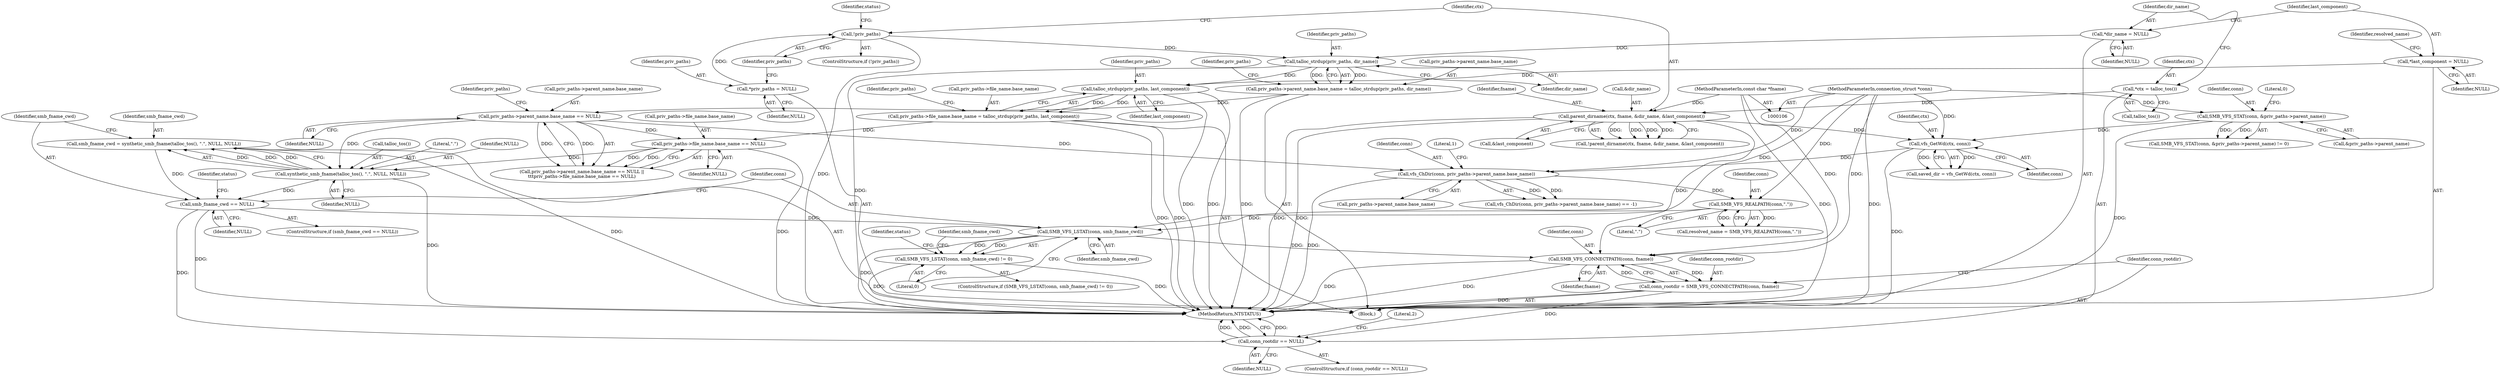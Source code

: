 digraph "0_samba_4278ef25f64d5fdbf432ff1534e275416ec9561e@pointer" {
"1000307" [label="(Call,SMB_VFS_LSTAT(conn, smb_fname_cwd))"];
"1000253" [label="(Call,SMB_VFS_REALPATH(conn,\".\"))"];
"1000236" [label="(Call,vfs_ChDir(conn, priv_paths->parent_name.base_name))"];
"1000222" [label="(Call,vfs_GetWd(ctx, conn))"];
"1000154" [label="(Call,parent_dirname(ctx, fname, &dir_name, &last_component))"];
"1000113" [label="(Call,*ctx = talloc_tos())"];
"1000108" [label="(MethodParameterIn,const char *fname)"];
"1000207" [label="(Call,SMB_VFS_STAT(conn, &priv_paths->parent_name))"];
"1000107" [label="(MethodParameterIn,connection_struct *conn)"];
"1000186" [label="(Call,priv_paths->parent_name.base_name == NULL)"];
"1000166" [label="(Call,priv_paths->parent_name.base_name = talloc_strdup(priv_paths, dir_name))"];
"1000172" [label="(Call,talloc_strdup(priv_paths, dir_name))"];
"1000145" [label="(Call,!priv_paths)"];
"1000139" [label="(Call,*priv_paths = NULL)"];
"1000119" [label="(Call,*dir_name = NULL)"];
"1000297" [label="(Call,smb_fname_cwd == NULL)"];
"1000289" [label="(Call,smb_fname_cwd = synthetic_smb_fname(talloc_tos(), \".\", NULL, NULL))"];
"1000291" [label="(Call,synthetic_smb_fname(talloc_tos(), \".\", NULL, NULL))"];
"1000193" [label="(Call,priv_paths->file_name.base_name == NULL)"];
"1000175" [label="(Call,priv_paths->file_name.base_name = talloc_strdup(priv_paths, last_component))"];
"1000181" [label="(Call,talloc_strdup(priv_paths, last_component))"];
"1000123" [label="(Call,*last_component = NULL)"];
"1000306" [label="(Call,SMB_VFS_LSTAT(conn, smb_fname_cwd) != 0)"];
"1000346" [label="(Call,SMB_VFS_CONNECTPATH(conn, fname))"];
"1000344" [label="(Call,conn_rootdir = SMB_VFS_CONNECTPATH(conn, fname))"];
"1000350" [label="(Call,conn_rootdir == NULL)"];
"1000224" [label="(Identifier,conn)"];
"1000124" [label="(Identifier,last_component)"];
"1000166" [label="(Call,priv_paths->parent_name.base_name = talloc_strdup(priv_paths, dir_name))"];
"1000187" [label="(Call,priv_paths->parent_name.base_name)"];
"1000183" [label="(Identifier,last_component)"];
"1000302" [label="(Identifier,status)"];
"1000213" [label="(Literal,0)"];
"1000139" [label="(Call,*priv_paths = NULL)"];
"1000175" [label="(Call,priv_paths->file_name.base_name = talloc_strdup(priv_paths, last_component))"];
"1000298" [label="(Identifier,smb_fname_cwd)"];
"1000297" [label="(Call,smb_fname_cwd == NULL)"];
"1000308" [label="(Identifier,conn)"];
"1000355" [label="(Literal,2)"];
"1000172" [label="(Call,talloc_strdup(priv_paths, dir_name))"];
"1000322" [label="(Identifier,smb_fname_cwd)"];
"1000181" [label="(Call,talloc_strdup(priv_paths, last_component))"];
"1000222" [label="(Call,vfs_GetWd(ctx, conn))"];
"1000185" [label="(Call,priv_paths->parent_name.base_name == NULL ||\n\t\t\tpriv_paths->file_name.base_name == NULL)"];
"1000199" [label="(Identifier,NULL)"];
"1000209" [label="(Call,&priv_paths->parent_name)"];
"1000361" [label="(MethodReturn,NTSTATUS)"];
"1000173" [label="(Identifier,priv_paths)"];
"1000299" [label="(Identifier,NULL)"];
"1000194" [label="(Call,priv_paths->file_name.base_name)"];
"1000123" [label="(Call,*last_component = NULL)"];
"1000253" [label="(Call,SMB_VFS_REALPATH(conn,\".\"))"];
"1000115" [label="(Call,talloc_tos())"];
"1000119" [label="(Call,*dir_name = NULL)"];
"1000159" [label="(Call,&last_component)"];
"1000120" [label="(Identifier,dir_name)"];
"1000140" [label="(Identifier,priv_paths)"];
"1000157" [label="(Call,&dir_name)"];
"1000144" [label="(ControlStructure,if (!priv_paths))"];
"1000345" [label="(Identifier,conn_rootdir)"];
"1000189" [label="(Identifier,priv_paths)"];
"1000107" [label="(MethodParameterIn,connection_struct *conn)"];
"1000235" [label="(Call,vfs_ChDir(conn, priv_paths->parent_name.base_name) == -1)"];
"1000306" [label="(Call,SMB_VFS_LSTAT(conn, smb_fname_cwd) != 0)"];
"1000352" [label="(Identifier,NULL)"];
"1000153" [label="(Call,!parent_dirname(ctx, fname, &dir_name, &last_component))"];
"1000350" [label="(Call,conn_rootdir == NULL)"];
"1000154" [label="(Call,parent_dirname(ctx, fname, &dir_name, &last_component))"];
"1000305" [label="(ControlStructure,if (SMB_VFS_LSTAT(conn, smb_fname_cwd) != 0))"];
"1000254" [label="(Identifier,conn)"];
"1000114" [label="(Identifier,ctx)"];
"1000291" [label="(Call,synthetic_smb_fname(talloc_tos(), \".\", NULL, NULL))"];
"1000141" [label="(Identifier,NULL)"];
"1000186" [label="(Call,priv_paths->parent_name.base_name == NULL)"];
"1000309" [label="(Identifier,smb_fname_cwd)"];
"1000155" [label="(Identifier,ctx)"];
"1000292" [label="(Call,talloc_tos())"];
"1000110" [label="(Block,)"];
"1000344" [label="(Call,conn_rootdir = SMB_VFS_CONNECTPATH(conn, fname))"];
"1000108" [label="(MethodParameterIn,const char *fname)"];
"1000244" [label="(Literal,1)"];
"1000176" [label="(Call,priv_paths->file_name.base_name)"];
"1000146" [label="(Identifier,priv_paths)"];
"1000121" [label="(Identifier,NULL)"];
"1000290" [label="(Identifier,smb_fname_cwd)"];
"1000351" [label="(Identifier,conn_rootdir)"];
"1000346" [label="(Call,SMB_VFS_CONNECTPATH(conn, fname))"];
"1000196" [label="(Identifier,priv_paths)"];
"1000349" [label="(ControlStructure,if (conn_rootdir == NULL))"];
"1000149" [label="(Identifier,status)"];
"1000238" [label="(Call,priv_paths->parent_name.base_name)"];
"1000293" [label="(Literal,\".\")"];
"1000223" [label="(Identifier,ctx)"];
"1000193" [label="(Call,priv_paths->file_name.base_name == NULL)"];
"1000207" [label="(Call,SMB_VFS_STAT(conn, &priv_paths->parent_name))"];
"1000347" [label="(Identifier,conn)"];
"1000255" [label="(Literal,\".\")"];
"1000294" [label="(Identifier,NULL)"];
"1000192" [label="(Identifier,NULL)"];
"1000289" [label="(Call,smb_fname_cwd = synthetic_smb_fname(talloc_tos(), \".\", NULL, NULL))"];
"1000156" [label="(Identifier,fname)"];
"1000128" [label="(Identifier,resolved_name)"];
"1000348" [label="(Identifier,fname)"];
"1000220" [label="(Call,saved_dir = vfs_GetWd(ctx, conn))"];
"1000313" [label="(Identifier,status)"];
"1000295" [label="(Identifier,NULL)"];
"1000296" [label="(ControlStructure,if (smb_fname_cwd == NULL))"];
"1000125" [label="(Identifier,NULL)"];
"1000182" [label="(Identifier,priv_paths)"];
"1000174" [label="(Identifier,dir_name)"];
"1000251" [label="(Call,resolved_name = SMB_VFS_REALPATH(conn,\".\"))"];
"1000145" [label="(Call,!priv_paths)"];
"1000178" [label="(Identifier,priv_paths)"];
"1000236" [label="(Call,vfs_ChDir(conn, priv_paths->parent_name.base_name))"];
"1000237" [label="(Identifier,conn)"];
"1000206" [label="(Call,SMB_VFS_STAT(conn, &priv_paths->parent_name) != 0)"];
"1000113" [label="(Call,*ctx = talloc_tos())"];
"1000208" [label="(Identifier,conn)"];
"1000307" [label="(Call,SMB_VFS_LSTAT(conn, smb_fname_cwd))"];
"1000167" [label="(Call,priv_paths->parent_name.base_name)"];
"1000310" [label="(Literal,0)"];
"1000307" -> "1000306"  [label="AST: "];
"1000307" -> "1000309"  [label="CFG: "];
"1000308" -> "1000307"  [label="AST: "];
"1000309" -> "1000307"  [label="AST: "];
"1000310" -> "1000307"  [label="CFG: "];
"1000307" -> "1000361"  [label="DDG: "];
"1000307" -> "1000306"  [label="DDG: "];
"1000307" -> "1000306"  [label="DDG: "];
"1000253" -> "1000307"  [label="DDG: "];
"1000107" -> "1000307"  [label="DDG: "];
"1000297" -> "1000307"  [label="DDG: "];
"1000307" -> "1000346"  [label="DDG: "];
"1000253" -> "1000251"  [label="AST: "];
"1000253" -> "1000255"  [label="CFG: "];
"1000254" -> "1000253"  [label="AST: "];
"1000255" -> "1000253"  [label="AST: "];
"1000251" -> "1000253"  [label="CFG: "];
"1000253" -> "1000251"  [label="DDG: "];
"1000253" -> "1000251"  [label="DDG: "];
"1000236" -> "1000253"  [label="DDG: "];
"1000107" -> "1000253"  [label="DDG: "];
"1000236" -> "1000235"  [label="AST: "];
"1000236" -> "1000238"  [label="CFG: "];
"1000237" -> "1000236"  [label="AST: "];
"1000238" -> "1000236"  [label="AST: "];
"1000244" -> "1000236"  [label="CFG: "];
"1000236" -> "1000361"  [label="DDG: "];
"1000236" -> "1000235"  [label="DDG: "];
"1000236" -> "1000235"  [label="DDG: "];
"1000222" -> "1000236"  [label="DDG: "];
"1000107" -> "1000236"  [label="DDG: "];
"1000186" -> "1000236"  [label="DDG: "];
"1000222" -> "1000220"  [label="AST: "];
"1000222" -> "1000224"  [label="CFG: "];
"1000223" -> "1000222"  [label="AST: "];
"1000224" -> "1000222"  [label="AST: "];
"1000220" -> "1000222"  [label="CFG: "];
"1000222" -> "1000361"  [label="DDG: "];
"1000222" -> "1000220"  [label="DDG: "];
"1000222" -> "1000220"  [label="DDG: "];
"1000154" -> "1000222"  [label="DDG: "];
"1000207" -> "1000222"  [label="DDG: "];
"1000107" -> "1000222"  [label="DDG: "];
"1000154" -> "1000153"  [label="AST: "];
"1000154" -> "1000159"  [label="CFG: "];
"1000155" -> "1000154"  [label="AST: "];
"1000156" -> "1000154"  [label="AST: "];
"1000157" -> "1000154"  [label="AST: "];
"1000159" -> "1000154"  [label="AST: "];
"1000153" -> "1000154"  [label="CFG: "];
"1000154" -> "1000361"  [label="DDG: "];
"1000154" -> "1000361"  [label="DDG: "];
"1000154" -> "1000153"  [label="DDG: "];
"1000154" -> "1000153"  [label="DDG: "];
"1000154" -> "1000153"  [label="DDG: "];
"1000154" -> "1000153"  [label="DDG: "];
"1000113" -> "1000154"  [label="DDG: "];
"1000108" -> "1000154"  [label="DDG: "];
"1000154" -> "1000346"  [label="DDG: "];
"1000113" -> "1000110"  [label="AST: "];
"1000113" -> "1000115"  [label="CFG: "];
"1000114" -> "1000113"  [label="AST: "];
"1000115" -> "1000113"  [label="AST: "];
"1000120" -> "1000113"  [label="CFG: "];
"1000108" -> "1000106"  [label="AST: "];
"1000108" -> "1000361"  [label="DDG: "];
"1000108" -> "1000346"  [label="DDG: "];
"1000207" -> "1000206"  [label="AST: "];
"1000207" -> "1000209"  [label="CFG: "];
"1000208" -> "1000207"  [label="AST: "];
"1000209" -> "1000207"  [label="AST: "];
"1000213" -> "1000207"  [label="CFG: "];
"1000207" -> "1000361"  [label="DDG: "];
"1000207" -> "1000206"  [label="DDG: "];
"1000207" -> "1000206"  [label="DDG: "];
"1000107" -> "1000207"  [label="DDG: "];
"1000107" -> "1000106"  [label="AST: "];
"1000107" -> "1000361"  [label="DDG: "];
"1000107" -> "1000346"  [label="DDG: "];
"1000186" -> "1000185"  [label="AST: "];
"1000186" -> "1000192"  [label="CFG: "];
"1000187" -> "1000186"  [label="AST: "];
"1000192" -> "1000186"  [label="AST: "];
"1000196" -> "1000186"  [label="CFG: "];
"1000185" -> "1000186"  [label="CFG: "];
"1000186" -> "1000185"  [label="DDG: "];
"1000186" -> "1000185"  [label="DDG: "];
"1000166" -> "1000186"  [label="DDG: "];
"1000186" -> "1000193"  [label="DDG: "];
"1000186" -> "1000291"  [label="DDG: "];
"1000166" -> "1000110"  [label="AST: "];
"1000166" -> "1000172"  [label="CFG: "];
"1000167" -> "1000166"  [label="AST: "];
"1000172" -> "1000166"  [label="AST: "];
"1000178" -> "1000166"  [label="CFG: "];
"1000166" -> "1000361"  [label="DDG: "];
"1000172" -> "1000166"  [label="DDG: "];
"1000172" -> "1000166"  [label="DDG: "];
"1000172" -> "1000174"  [label="CFG: "];
"1000173" -> "1000172"  [label="AST: "];
"1000174" -> "1000172"  [label="AST: "];
"1000172" -> "1000361"  [label="DDG: "];
"1000145" -> "1000172"  [label="DDG: "];
"1000119" -> "1000172"  [label="DDG: "];
"1000172" -> "1000181"  [label="DDG: "];
"1000145" -> "1000144"  [label="AST: "];
"1000145" -> "1000146"  [label="CFG: "];
"1000146" -> "1000145"  [label="AST: "];
"1000149" -> "1000145"  [label="CFG: "];
"1000155" -> "1000145"  [label="CFG: "];
"1000145" -> "1000361"  [label="DDG: "];
"1000139" -> "1000145"  [label="DDG: "];
"1000139" -> "1000110"  [label="AST: "];
"1000139" -> "1000141"  [label="CFG: "];
"1000140" -> "1000139"  [label="AST: "];
"1000141" -> "1000139"  [label="AST: "];
"1000146" -> "1000139"  [label="CFG: "];
"1000119" -> "1000110"  [label="AST: "];
"1000119" -> "1000121"  [label="CFG: "];
"1000120" -> "1000119"  [label="AST: "];
"1000121" -> "1000119"  [label="AST: "];
"1000124" -> "1000119"  [label="CFG: "];
"1000297" -> "1000296"  [label="AST: "];
"1000297" -> "1000299"  [label="CFG: "];
"1000298" -> "1000297"  [label="AST: "];
"1000299" -> "1000297"  [label="AST: "];
"1000302" -> "1000297"  [label="CFG: "];
"1000308" -> "1000297"  [label="CFG: "];
"1000297" -> "1000361"  [label="DDG: "];
"1000289" -> "1000297"  [label="DDG: "];
"1000291" -> "1000297"  [label="DDG: "];
"1000297" -> "1000350"  [label="DDG: "];
"1000289" -> "1000110"  [label="AST: "];
"1000289" -> "1000291"  [label="CFG: "];
"1000290" -> "1000289"  [label="AST: "];
"1000291" -> "1000289"  [label="AST: "];
"1000298" -> "1000289"  [label="CFG: "];
"1000289" -> "1000361"  [label="DDG: "];
"1000291" -> "1000289"  [label="DDG: "];
"1000291" -> "1000289"  [label="DDG: "];
"1000291" -> "1000289"  [label="DDG: "];
"1000291" -> "1000295"  [label="CFG: "];
"1000292" -> "1000291"  [label="AST: "];
"1000293" -> "1000291"  [label="AST: "];
"1000294" -> "1000291"  [label="AST: "];
"1000295" -> "1000291"  [label="AST: "];
"1000291" -> "1000361"  [label="DDG: "];
"1000193" -> "1000291"  [label="DDG: "];
"1000193" -> "1000185"  [label="AST: "];
"1000193" -> "1000199"  [label="CFG: "];
"1000194" -> "1000193"  [label="AST: "];
"1000199" -> "1000193"  [label="AST: "];
"1000185" -> "1000193"  [label="CFG: "];
"1000193" -> "1000361"  [label="DDG: "];
"1000193" -> "1000185"  [label="DDG: "];
"1000193" -> "1000185"  [label="DDG: "];
"1000175" -> "1000193"  [label="DDG: "];
"1000175" -> "1000110"  [label="AST: "];
"1000175" -> "1000181"  [label="CFG: "];
"1000176" -> "1000175"  [label="AST: "];
"1000181" -> "1000175"  [label="AST: "];
"1000189" -> "1000175"  [label="CFG: "];
"1000175" -> "1000361"  [label="DDG: "];
"1000175" -> "1000361"  [label="DDG: "];
"1000181" -> "1000175"  [label="DDG: "];
"1000181" -> "1000175"  [label="DDG: "];
"1000181" -> "1000183"  [label="CFG: "];
"1000182" -> "1000181"  [label="AST: "];
"1000183" -> "1000181"  [label="AST: "];
"1000181" -> "1000361"  [label="DDG: "];
"1000181" -> "1000361"  [label="DDG: "];
"1000123" -> "1000181"  [label="DDG: "];
"1000123" -> "1000110"  [label="AST: "];
"1000123" -> "1000125"  [label="CFG: "];
"1000124" -> "1000123"  [label="AST: "];
"1000125" -> "1000123"  [label="AST: "];
"1000128" -> "1000123"  [label="CFG: "];
"1000306" -> "1000305"  [label="AST: "];
"1000306" -> "1000310"  [label="CFG: "];
"1000310" -> "1000306"  [label="AST: "];
"1000313" -> "1000306"  [label="CFG: "];
"1000322" -> "1000306"  [label="CFG: "];
"1000306" -> "1000361"  [label="DDG: "];
"1000306" -> "1000361"  [label="DDG: "];
"1000346" -> "1000344"  [label="AST: "];
"1000346" -> "1000348"  [label="CFG: "];
"1000347" -> "1000346"  [label="AST: "];
"1000348" -> "1000346"  [label="AST: "];
"1000344" -> "1000346"  [label="CFG: "];
"1000346" -> "1000361"  [label="DDG: "];
"1000346" -> "1000361"  [label="DDG: "];
"1000346" -> "1000344"  [label="DDG: "];
"1000346" -> "1000344"  [label="DDG: "];
"1000344" -> "1000110"  [label="AST: "];
"1000345" -> "1000344"  [label="AST: "];
"1000351" -> "1000344"  [label="CFG: "];
"1000344" -> "1000361"  [label="DDG: "];
"1000344" -> "1000350"  [label="DDG: "];
"1000350" -> "1000349"  [label="AST: "];
"1000350" -> "1000352"  [label="CFG: "];
"1000351" -> "1000350"  [label="AST: "];
"1000352" -> "1000350"  [label="AST: "];
"1000355" -> "1000350"  [label="CFG: "];
"1000361" -> "1000350"  [label="CFG: "];
"1000350" -> "1000361"  [label="DDG: "];
"1000350" -> "1000361"  [label="DDG: "];
"1000350" -> "1000361"  [label="DDG: "];
}
